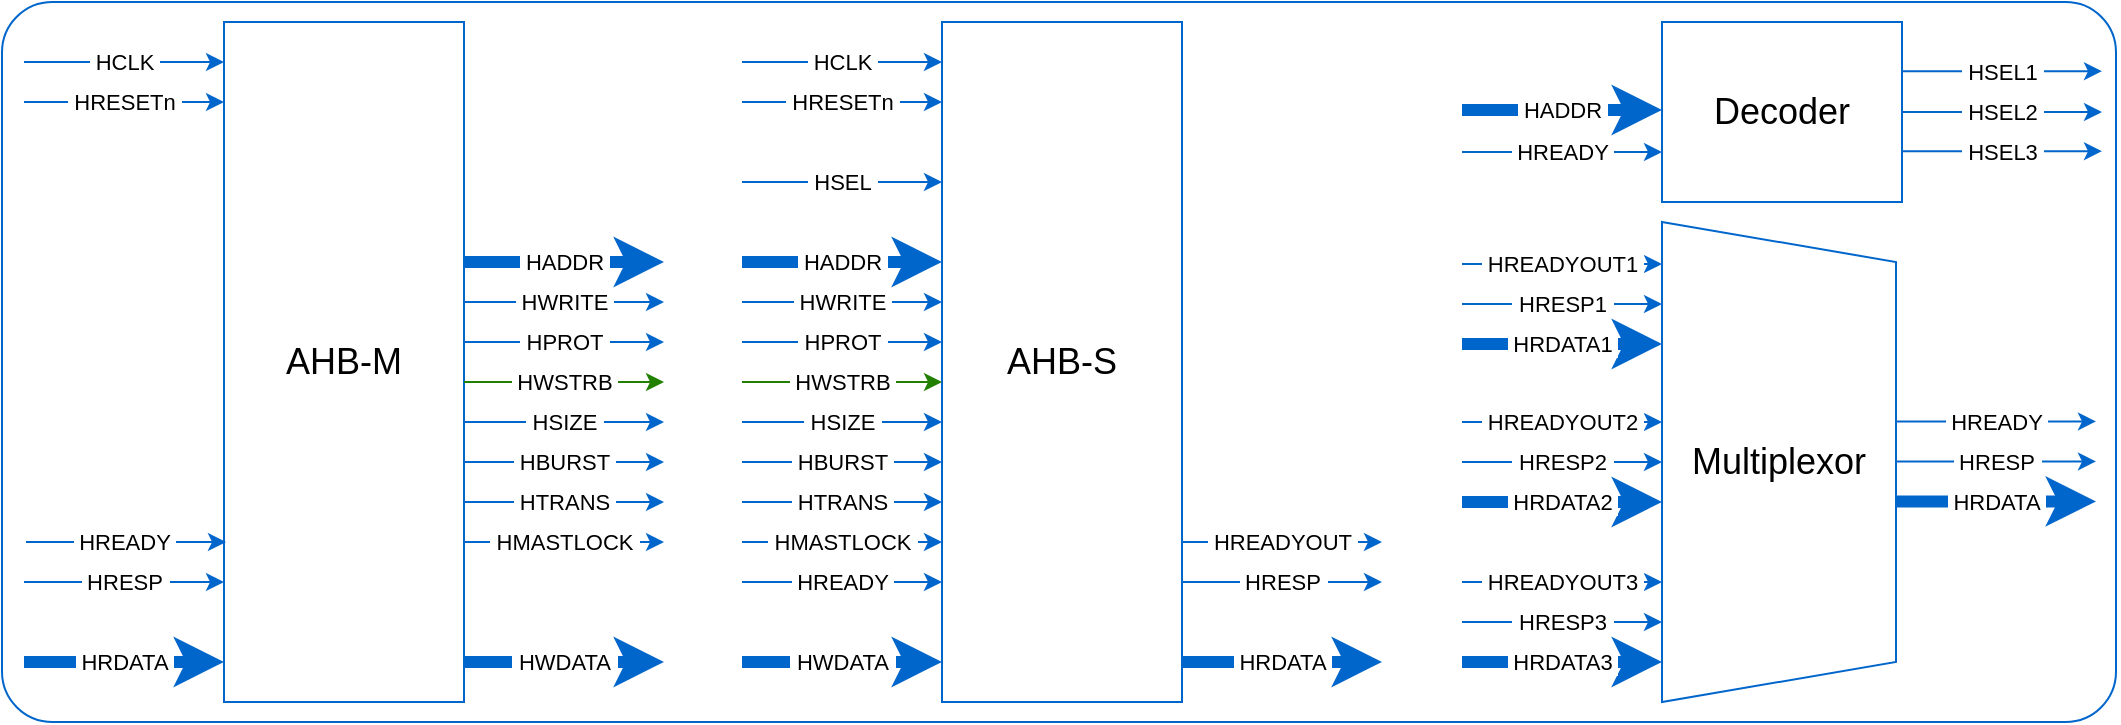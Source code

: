 <mxfile version="21.3.8" type="device">
  <diagram id="Um7idM1XhnPcWQUyJz3g" name="Page-1">
    <mxGraphModel dx="2212" dy="801" grid="1" gridSize="10" guides="1" tooltips="1" connect="1" arrows="1" fold="1" page="1" pageScale="1" pageWidth="850" pageHeight="1100" math="0" shadow="0">
      <root>
        <mxCell id="0" />
        <mxCell id="1" parent="0" />
        <mxCell id="FzFozQ8pbkiuX8usW2jT-35" value="" style="rounded=1;whiteSpace=wrap;html=1;strokeColor=#0066CC;fontSize=18;arcSize=7;" parent="1" vertex="1">
          <mxGeometry x="-167" y="230" width="1057" height="360" as="geometry" />
        </mxCell>
        <mxCell id="FzFozQ8pbkiuX8usW2jT-1" value="&lt;font style=&quot;font-size: 18px;&quot;&gt;AHB-S&lt;/font&gt;" style="rounded=0;whiteSpace=wrap;html=1;strokeColor=#0066CC;" parent="1" vertex="1">
          <mxGeometry x="303" y="240" width="120" height="340" as="geometry" />
        </mxCell>
        <mxCell id="FzFozQ8pbkiuX8usW2jT-2" value="" style="endArrow=classic;html=1;rounded=0;strokeColor=#0066CC;" parent="1" edge="1">
          <mxGeometry relative="1" as="geometry">
            <mxPoint x="203" y="260" as="sourcePoint" />
            <mxPoint x="303" y="260" as="targetPoint" />
          </mxGeometry>
        </mxCell>
        <mxCell id="FzFozQ8pbkiuX8usW2jT-3" value="&amp;nbsp;HCLK&amp;nbsp;" style="edgeLabel;resizable=0;html=1;align=center;verticalAlign=middle;strokeColor=#0066CC;" parent="FzFozQ8pbkiuX8usW2jT-2" connectable="0" vertex="1">
          <mxGeometry relative="1" as="geometry" />
        </mxCell>
        <mxCell id="FzFozQ8pbkiuX8usW2jT-4" value="" style="endArrow=classic;html=1;rounded=0;strokeColor=#0066CC;" parent="1" edge="1">
          <mxGeometry relative="1" as="geometry">
            <mxPoint x="203" y="280" as="sourcePoint" />
            <mxPoint x="303" y="280" as="targetPoint" />
          </mxGeometry>
        </mxCell>
        <mxCell id="FzFozQ8pbkiuX8usW2jT-5" value="&amp;nbsp;HRESETn&amp;nbsp;" style="edgeLabel;resizable=0;html=1;align=center;verticalAlign=middle;strokeColor=#0066CC;" parent="FzFozQ8pbkiuX8usW2jT-4" connectable="0" vertex="1">
          <mxGeometry relative="1" as="geometry" />
        </mxCell>
        <mxCell id="FzFozQ8pbkiuX8usW2jT-6" value="" style="endArrow=classic;html=1;rounded=0;strokeColor=#0066CC;" parent="1" edge="1">
          <mxGeometry relative="1" as="geometry">
            <mxPoint x="203" y="320" as="sourcePoint" />
            <mxPoint x="303" y="320" as="targetPoint" />
          </mxGeometry>
        </mxCell>
        <mxCell id="FzFozQ8pbkiuX8usW2jT-7" value="&amp;nbsp;HSEL&amp;nbsp;" style="edgeLabel;resizable=0;html=1;align=center;verticalAlign=middle;strokeColor=#0066CC;" parent="FzFozQ8pbkiuX8usW2jT-6" connectable="0" vertex="1">
          <mxGeometry relative="1" as="geometry" />
        </mxCell>
        <mxCell id="FzFozQ8pbkiuX8usW2jT-10" value="" style="endArrow=classic;html=1;rounded=0;strokeColor=#0066CC;" parent="1" edge="1">
          <mxGeometry relative="1" as="geometry">
            <mxPoint x="203" y="400" as="sourcePoint" />
            <mxPoint x="303" y="400" as="targetPoint" />
          </mxGeometry>
        </mxCell>
        <mxCell id="FzFozQ8pbkiuX8usW2jT-11" value="&amp;nbsp;HPROT&amp;nbsp;" style="edgeLabel;resizable=0;html=1;align=center;verticalAlign=middle;strokeColor=#0066CC;" parent="FzFozQ8pbkiuX8usW2jT-10" connectable="0" vertex="1">
          <mxGeometry relative="1" as="geometry" />
        </mxCell>
        <mxCell id="FzFozQ8pbkiuX8usW2jT-12" value="" style="endArrow=classic;html=1;rounded=0;strokeColor=#228000;" parent="1" edge="1">
          <mxGeometry relative="1" as="geometry">
            <mxPoint x="203" y="420" as="sourcePoint" />
            <mxPoint x="303" y="420" as="targetPoint" />
          </mxGeometry>
        </mxCell>
        <mxCell id="FzFozQ8pbkiuX8usW2jT-13" value="&amp;nbsp;HWSTRB&amp;nbsp;" style="edgeLabel;resizable=0;html=1;align=center;verticalAlign=middle;strokeColor=#0066CC;" parent="FzFozQ8pbkiuX8usW2jT-12" connectable="0" vertex="1">
          <mxGeometry relative="1" as="geometry" />
        </mxCell>
        <mxCell id="FzFozQ8pbkiuX8usW2jT-18" value="" style="endArrow=classic;html=1;rounded=0;strokeColor=#0066CC;" parent="1" edge="1">
          <mxGeometry relative="1" as="geometry">
            <mxPoint x="203" y="380" as="sourcePoint" />
            <mxPoint x="303" y="380" as="targetPoint" />
          </mxGeometry>
        </mxCell>
        <mxCell id="FzFozQ8pbkiuX8usW2jT-19" value="&amp;nbsp;HWRITE&amp;nbsp;" style="edgeLabel;resizable=0;html=1;align=center;verticalAlign=middle;strokeColor=#0066CC;" parent="FzFozQ8pbkiuX8usW2jT-18" connectable="0" vertex="1">
          <mxGeometry relative="1" as="geometry" />
        </mxCell>
        <mxCell id="FzFozQ8pbkiuX8usW2jT-20" value="" style="endArrow=classic;html=1;rounded=0;strokeWidth=6;strokeColor=#0066CC;" parent="1" edge="1">
          <mxGeometry relative="1" as="geometry">
            <mxPoint x="203" y="360" as="sourcePoint" />
            <mxPoint x="303" y="360" as="targetPoint" />
          </mxGeometry>
        </mxCell>
        <mxCell id="FzFozQ8pbkiuX8usW2jT-21" value="&amp;nbsp;HADDR&amp;nbsp;" style="edgeLabel;resizable=0;html=1;align=center;verticalAlign=middle;strokeColor=#0066CC;" parent="FzFozQ8pbkiuX8usW2jT-20" connectable="0" vertex="1">
          <mxGeometry relative="1" as="geometry" />
        </mxCell>
        <mxCell id="FzFozQ8pbkiuX8usW2jT-24" value="" style="endArrow=classic;html=1;rounded=0;strokeWidth=6;strokeColor=#0066CC;" parent="1" edge="1">
          <mxGeometry relative="1" as="geometry">
            <mxPoint x="203" y="560" as="sourcePoint" />
            <mxPoint x="303" y="560" as="targetPoint" />
          </mxGeometry>
        </mxCell>
        <mxCell id="FzFozQ8pbkiuX8usW2jT-25" value="&amp;nbsp;HWDATA&amp;nbsp;" style="edgeLabel;resizable=0;html=1;align=center;verticalAlign=middle;strokeColor=#0066CC;" parent="FzFozQ8pbkiuX8usW2jT-24" connectable="0" vertex="1">
          <mxGeometry relative="1" as="geometry" />
        </mxCell>
        <mxCell id="FzFozQ8pbkiuX8usW2jT-26" value="" style="endArrow=classic;html=1;rounded=0;strokeWidth=6;strokeColor=#0066CC;" parent="1" edge="1">
          <mxGeometry relative="1" as="geometry">
            <mxPoint x="423" y="560" as="sourcePoint" />
            <mxPoint x="523" y="560" as="targetPoint" />
          </mxGeometry>
        </mxCell>
        <mxCell id="FzFozQ8pbkiuX8usW2jT-27" value="&amp;nbsp;HRDATA&amp;nbsp;" style="edgeLabel;resizable=0;html=1;align=center;verticalAlign=middle;strokeColor=#0066CC;" parent="FzFozQ8pbkiuX8usW2jT-26" connectable="0" vertex="1">
          <mxGeometry relative="1" as="geometry" />
        </mxCell>
        <mxCell id="FzFozQ8pbkiuX8usW2jT-28" value="" style="endArrow=classic;html=1;rounded=0;strokeColor=#0066CC;" parent="1" edge="1">
          <mxGeometry relative="1" as="geometry">
            <mxPoint x="423" y="500" as="sourcePoint" />
            <mxPoint x="523" y="500" as="targetPoint" />
          </mxGeometry>
        </mxCell>
        <mxCell id="FzFozQ8pbkiuX8usW2jT-29" value="&amp;nbsp;HREADYOUT&amp;nbsp;" style="edgeLabel;resizable=0;html=1;align=center;verticalAlign=middle;strokeColor=#0066CC;" parent="FzFozQ8pbkiuX8usW2jT-28" connectable="0" vertex="1">
          <mxGeometry relative="1" as="geometry" />
        </mxCell>
        <mxCell id="FzFozQ8pbkiuX8usW2jT-30" value="" style="endArrow=classic;html=1;rounded=0;strokeColor=#0066CC;" parent="1" edge="1">
          <mxGeometry relative="1" as="geometry">
            <mxPoint x="423" y="520" as="sourcePoint" />
            <mxPoint x="523" y="520" as="targetPoint" />
          </mxGeometry>
        </mxCell>
        <mxCell id="FzFozQ8pbkiuX8usW2jT-31" value="&amp;nbsp;HRESP&amp;nbsp;" style="edgeLabel;resizable=0;html=1;align=center;verticalAlign=middle;strokeColor=#0066CC;" parent="FzFozQ8pbkiuX8usW2jT-30" connectable="0" vertex="1">
          <mxGeometry relative="1" as="geometry" />
        </mxCell>
        <mxCell id="YU5_GZ8aUwFnw-8ss64A-1" value="" style="endArrow=classic;html=1;rounded=0;strokeColor=#0066CC;" parent="1" edge="1">
          <mxGeometry relative="1" as="geometry">
            <mxPoint x="203" y="440" as="sourcePoint" />
            <mxPoint x="303" y="440" as="targetPoint" />
          </mxGeometry>
        </mxCell>
        <mxCell id="YU5_GZ8aUwFnw-8ss64A-2" value="&amp;nbsp;HSIZE&amp;nbsp;" style="edgeLabel;resizable=0;html=1;align=center;verticalAlign=middle;strokeColor=#0066CC;" parent="YU5_GZ8aUwFnw-8ss64A-1" connectable="0" vertex="1">
          <mxGeometry relative="1" as="geometry" />
        </mxCell>
        <mxCell id="YU5_GZ8aUwFnw-8ss64A-3" value="" style="endArrow=classic;html=1;rounded=0;strokeColor=#0066CC;" parent="1" edge="1">
          <mxGeometry relative="1" as="geometry">
            <mxPoint x="203" y="460" as="sourcePoint" />
            <mxPoint x="303" y="460" as="targetPoint" />
          </mxGeometry>
        </mxCell>
        <mxCell id="YU5_GZ8aUwFnw-8ss64A-4" value="&amp;nbsp;HBURST&amp;nbsp;" style="edgeLabel;resizable=0;html=1;align=center;verticalAlign=middle;strokeColor=#0066CC;" parent="YU5_GZ8aUwFnw-8ss64A-3" connectable="0" vertex="1">
          <mxGeometry relative="1" as="geometry" />
        </mxCell>
        <mxCell id="YU5_GZ8aUwFnw-8ss64A-5" value="" style="endArrow=classic;html=1;rounded=0;strokeColor=#0066CC;" parent="1" edge="1">
          <mxGeometry relative="1" as="geometry">
            <mxPoint x="203" y="480" as="sourcePoint" />
            <mxPoint x="303" y="480" as="targetPoint" />
          </mxGeometry>
        </mxCell>
        <mxCell id="YU5_GZ8aUwFnw-8ss64A-6" value="&amp;nbsp;HTRANS&amp;nbsp;" style="edgeLabel;resizable=0;html=1;align=center;verticalAlign=middle;strokeColor=#0066CC;" parent="YU5_GZ8aUwFnw-8ss64A-5" connectable="0" vertex="1">
          <mxGeometry relative="1" as="geometry" />
        </mxCell>
        <mxCell id="YU5_GZ8aUwFnw-8ss64A-7" value="" style="endArrow=classic;html=1;rounded=0;strokeColor=#0066CC;" parent="1" edge="1">
          <mxGeometry relative="1" as="geometry">
            <mxPoint x="203" y="500" as="sourcePoint" />
            <mxPoint x="303" y="500" as="targetPoint" />
          </mxGeometry>
        </mxCell>
        <mxCell id="YU5_GZ8aUwFnw-8ss64A-8" value="&amp;nbsp;HMASTLOCK&amp;nbsp;" style="edgeLabel;resizable=0;html=1;align=center;verticalAlign=middle;strokeColor=#0066CC;" parent="YU5_GZ8aUwFnw-8ss64A-7" connectable="0" vertex="1">
          <mxGeometry relative="1" as="geometry" />
        </mxCell>
        <mxCell id="YU5_GZ8aUwFnw-8ss64A-9" value="" style="endArrow=classic;html=1;rounded=0;strokeColor=#0066CC;" parent="1" edge="1">
          <mxGeometry relative="1" as="geometry">
            <mxPoint x="203" y="520" as="sourcePoint" />
            <mxPoint x="303" y="520" as="targetPoint" />
          </mxGeometry>
        </mxCell>
        <mxCell id="YU5_GZ8aUwFnw-8ss64A-10" value="&amp;nbsp;HREADY&amp;nbsp;" style="edgeLabel;resizable=0;html=1;align=center;verticalAlign=middle;strokeColor=#0066CC;" parent="YU5_GZ8aUwFnw-8ss64A-9" connectable="0" vertex="1">
          <mxGeometry relative="1" as="geometry" />
        </mxCell>
        <mxCell id="YU5_GZ8aUwFnw-8ss64A-11" value="&lt;font style=&quot;font-size: 18px;&quot;&gt;AHB-M&lt;/font&gt;" style="rounded=0;whiteSpace=wrap;html=1;strokeColor=#0066CC;" parent="1" vertex="1">
          <mxGeometry x="-56" y="240" width="120" height="340" as="geometry" />
        </mxCell>
        <mxCell id="YU5_GZ8aUwFnw-8ss64A-12" value="" style="endArrow=classic;html=1;rounded=0;strokeColor=#0066CC;" parent="1" edge="1">
          <mxGeometry relative="1" as="geometry">
            <mxPoint x="-156" y="260" as="sourcePoint" />
            <mxPoint x="-56" y="260" as="targetPoint" />
          </mxGeometry>
        </mxCell>
        <mxCell id="YU5_GZ8aUwFnw-8ss64A-13" value="&amp;nbsp;HCLK&amp;nbsp;" style="edgeLabel;resizable=0;html=1;align=center;verticalAlign=middle;strokeColor=#0066CC;" parent="YU5_GZ8aUwFnw-8ss64A-12" connectable="0" vertex="1">
          <mxGeometry relative="1" as="geometry" />
        </mxCell>
        <mxCell id="YU5_GZ8aUwFnw-8ss64A-14" value="" style="endArrow=classic;html=1;rounded=0;strokeColor=#0066CC;" parent="1" edge="1">
          <mxGeometry relative="1" as="geometry">
            <mxPoint x="-156" y="280" as="sourcePoint" />
            <mxPoint x="-56" y="280" as="targetPoint" />
          </mxGeometry>
        </mxCell>
        <mxCell id="YU5_GZ8aUwFnw-8ss64A-15" value="&amp;nbsp;HRESETn&amp;nbsp;" style="edgeLabel;resizable=0;html=1;align=center;verticalAlign=middle;strokeColor=#0066CC;" parent="YU5_GZ8aUwFnw-8ss64A-14" connectable="0" vertex="1">
          <mxGeometry relative="1" as="geometry" />
        </mxCell>
        <mxCell id="YU5_GZ8aUwFnw-8ss64A-18" value="" style="endArrow=classic;html=1;rounded=0;strokeColor=#0066CC;" parent="1" edge="1">
          <mxGeometry relative="1" as="geometry">
            <mxPoint x="64" y="400" as="sourcePoint" />
            <mxPoint x="164" y="400" as="targetPoint" />
          </mxGeometry>
        </mxCell>
        <mxCell id="YU5_GZ8aUwFnw-8ss64A-19" value="&amp;nbsp;HPROT&amp;nbsp;" style="edgeLabel;resizable=0;html=1;align=center;verticalAlign=middle;strokeColor=#0066CC;" parent="YU5_GZ8aUwFnw-8ss64A-18" connectable="0" vertex="1">
          <mxGeometry relative="1" as="geometry" />
        </mxCell>
        <mxCell id="YU5_GZ8aUwFnw-8ss64A-20" value="" style="endArrow=classic;html=1;rounded=0;strokeColor=#228000;" parent="1" edge="1">
          <mxGeometry relative="1" as="geometry">
            <mxPoint x="64" y="420" as="sourcePoint" />
            <mxPoint x="164" y="420" as="targetPoint" />
          </mxGeometry>
        </mxCell>
        <mxCell id="YU5_GZ8aUwFnw-8ss64A-21" value="&amp;nbsp;HWSTRB&amp;nbsp;" style="edgeLabel;resizable=0;html=1;align=center;verticalAlign=middle;strokeColor=#0066CC;" parent="YU5_GZ8aUwFnw-8ss64A-20" connectable="0" vertex="1">
          <mxGeometry relative="1" as="geometry" />
        </mxCell>
        <mxCell id="YU5_GZ8aUwFnw-8ss64A-22" value="" style="endArrow=classic;html=1;rounded=0;strokeColor=#0066CC;" parent="1" edge="1">
          <mxGeometry relative="1" as="geometry">
            <mxPoint x="64" y="380" as="sourcePoint" />
            <mxPoint x="164" y="380" as="targetPoint" />
          </mxGeometry>
        </mxCell>
        <mxCell id="YU5_GZ8aUwFnw-8ss64A-23" value="&amp;nbsp;HWRITE&amp;nbsp;" style="edgeLabel;resizable=0;html=1;align=center;verticalAlign=middle;strokeColor=#0066CC;" parent="YU5_GZ8aUwFnw-8ss64A-22" connectable="0" vertex="1">
          <mxGeometry relative="1" as="geometry" />
        </mxCell>
        <mxCell id="YU5_GZ8aUwFnw-8ss64A-24" value="" style="endArrow=classic;html=1;rounded=0;strokeWidth=6;strokeColor=#0066CC;" parent="1" edge="1">
          <mxGeometry relative="1" as="geometry">
            <mxPoint x="64" y="360" as="sourcePoint" />
            <mxPoint x="164" y="360" as="targetPoint" />
          </mxGeometry>
        </mxCell>
        <mxCell id="YU5_GZ8aUwFnw-8ss64A-25" value="&amp;nbsp;HADDR&amp;nbsp;" style="edgeLabel;resizable=0;html=1;align=center;verticalAlign=middle;strokeColor=#0066CC;" parent="YU5_GZ8aUwFnw-8ss64A-24" connectable="0" vertex="1">
          <mxGeometry relative="1" as="geometry" />
        </mxCell>
        <mxCell id="YU5_GZ8aUwFnw-8ss64A-26" value="" style="endArrow=classic;html=1;rounded=0;strokeWidth=6;strokeColor=#0066CC;" parent="1" edge="1">
          <mxGeometry relative="1" as="geometry">
            <mxPoint x="64" y="560" as="sourcePoint" />
            <mxPoint x="164" y="560" as="targetPoint" />
          </mxGeometry>
        </mxCell>
        <mxCell id="YU5_GZ8aUwFnw-8ss64A-27" value="&amp;nbsp;HWDATA&amp;nbsp;" style="edgeLabel;resizable=0;html=1;align=center;verticalAlign=middle;strokeColor=#0066CC;" parent="YU5_GZ8aUwFnw-8ss64A-26" connectable="0" vertex="1">
          <mxGeometry relative="1" as="geometry" />
        </mxCell>
        <mxCell id="YU5_GZ8aUwFnw-8ss64A-28" value="" style="endArrow=classic;html=1;rounded=0;strokeWidth=6;strokeColor=#0066CC;" parent="1" edge="1">
          <mxGeometry relative="1" as="geometry">
            <mxPoint x="-156" y="560" as="sourcePoint" />
            <mxPoint x="-56" y="560" as="targetPoint" />
          </mxGeometry>
        </mxCell>
        <mxCell id="YU5_GZ8aUwFnw-8ss64A-29" value="&amp;nbsp;HRDATA&amp;nbsp;" style="edgeLabel;resizable=0;html=1;align=center;verticalAlign=middle;strokeColor=#0066CC;" parent="YU5_GZ8aUwFnw-8ss64A-28" connectable="0" vertex="1">
          <mxGeometry relative="1" as="geometry" />
        </mxCell>
        <mxCell id="YU5_GZ8aUwFnw-8ss64A-30" value="" style="endArrow=classic;html=1;rounded=0;strokeColor=#0066CC;" parent="1" edge="1">
          <mxGeometry relative="1" as="geometry">
            <mxPoint x="-155" y="500" as="sourcePoint" />
            <mxPoint x="-55" y="500" as="targetPoint" />
          </mxGeometry>
        </mxCell>
        <mxCell id="YU5_GZ8aUwFnw-8ss64A-31" value="&amp;nbsp;HREADY&amp;nbsp;" style="edgeLabel;resizable=0;html=1;align=center;verticalAlign=middle;strokeColor=#0066CC;" parent="YU5_GZ8aUwFnw-8ss64A-30" connectable="0" vertex="1">
          <mxGeometry relative="1" as="geometry">
            <mxPoint x="-1" as="offset" />
          </mxGeometry>
        </mxCell>
        <mxCell id="YU5_GZ8aUwFnw-8ss64A-32" value="" style="endArrow=classic;html=1;rounded=0;strokeColor=#0066CC;" parent="1" edge="1">
          <mxGeometry relative="1" as="geometry">
            <mxPoint x="-156" y="520" as="sourcePoint" />
            <mxPoint x="-56" y="520" as="targetPoint" />
          </mxGeometry>
        </mxCell>
        <mxCell id="YU5_GZ8aUwFnw-8ss64A-33" value="&amp;nbsp;HRESP&amp;nbsp;" style="edgeLabel;resizable=0;html=1;align=center;verticalAlign=middle;strokeColor=#0066CC;" parent="YU5_GZ8aUwFnw-8ss64A-32" connectable="0" vertex="1">
          <mxGeometry relative="1" as="geometry" />
        </mxCell>
        <mxCell id="YU5_GZ8aUwFnw-8ss64A-34" value="" style="endArrow=classic;html=1;rounded=0;strokeColor=#0066CC;" parent="1" edge="1">
          <mxGeometry relative="1" as="geometry">
            <mxPoint x="64" y="440" as="sourcePoint" />
            <mxPoint x="164" y="440" as="targetPoint" />
          </mxGeometry>
        </mxCell>
        <mxCell id="YU5_GZ8aUwFnw-8ss64A-35" value="&amp;nbsp;HSIZE&amp;nbsp;" style="edgeLabel;resizable=0;html=1;align=center;verticalAlign=middle;strokeColor=#0066CC;" parent="YU5_GZ8aUwFnw-8ss64A-34" connectable="0" vertex="1">
          <mxGeometry relative="1" as="geometry" />
        </mxCell>
        <mxCell id="YU5_GZ8aUwFnw-8ss64A-36" value="" style="endArrow=classic;html=1;rounded=0;strokeColor=#0066CC;" parent="1" edge="1">
          <mxGeometry relative="1" as="geometry">
            <mxPoint x="64" y="460" as="sourcePoint" />
            <mxPoint x="164" y="460" as="targetPoint" />
          </mxGeometry>
        </mxCell>
        <mxCell id="YU5_GZ8aUwFnw-8ss64A-37" value="&amp;nbsp;HBURST&amp;nbsp;" style="edgeLabel;resizable=0;html=1;align=center;verticalAlign=middle;strokeColor=#0066CC;" parent="YU5_GZ8aUwFnw-8ss64A-36" connectable="0" vertex="1">
          <mxGeometry relative="1" as="geometry" />
        </mxCell>
        <mxCell id="YU5_GZ8aUwFnw-8ss64A-38" value="" style="endArrow=classic;html=1;rounded=0;strokeColor=#0066CC;" parent="1" edge="1">
          <mxGeometry relative="1" as="geometry">
            <mxPoint x="64" y="480" as="sourcePoint" />
            <mxPoint x="164" y="480" as="targetPoint" />
          </mxGeometry>
        </mxCell>
        <mxCell id="YU5_GZ8aUwFnw-8ss64A-39" value="&amp;nbsp;HTRANS&amp;nbsp;" style="edgeLabel;resizable=0;html=1;align=center;verticalAlign=middle;strokeColor=#0066CC;" parent="YU5_GZ8aUwFnw-8ss64A-38" connectable="0" vertex="1">
          <mxGeometry relative="1" as="geometry" />
        </mxCell>
        <mxCell id="YU5_GZ8aUwFnw-8ss64A-40" value="" style="endArrow=classic;html=1;rounded=0;strokeColor=#0066CC;" parent="1" edge="1">
          <mxGeometry relative="1" as="geometry">
            <mxPoint x="64" y="500" as="sourcePoint" />
            <mxPoint x="164" y="500" as="targetPoint" />
          </mxGeometry>
        </mxCell>
        <mxCell id="YU5_GZ8aUwFnw-8ss64A-41" value="&amp;nbsp;HMASTLOCK&amp;nbsp;" style="edgeLabel;resizable=0;html=1;align=center;verticalAlign=middle;strokeColor=#0066CC;" parent="YU5_GZ8aUwFnw-8ss64A-40" connectable="0" vertex="1">
          <mxGeometry relative="1" as="geometry" />
        </mxCell>
        <mxCell id="YU5_GZ8aUwFnw-8ss64A-44" value="&lt;font style=&quot;font-size: 18px;&quot;&gt;Decoder&lt;/font&gt;" style="rounded=0;whiteSpace=wrap;html=1;strokeColor=#0066CC;" parent="1" vertex="1">
          <mxGeometry x="663" y="240" width="120" height="90" as="geometry" />
        </mxCell>
        <mxCell id="YU5_GZ8aUwFnw-8ss64A-49" value="" style="endArrow=classic;html=1;rounded=0;strokeColor=#0066CC;" parent="1" edge="1">
          <mxGeometry relative="1" as="geometry">
            <mxPoint x="783" y="285" as="sourcePoint" />
            <mxPoint x="883" y="285" as="targetPoint" />
          </mxGeometry>
        </mxCell>
        <mxCell id="YU5_GZ8aUwFnw-8ss64A-50" value="&amp;nbsp;HSEL2&amp;nbsp;" style="edgeLabel;resizable=0;html=1;align=center;verticalAlign=middle;strokeColor=#0066CC;" parent="YU5_GZ8aUwFnw-8ss64A-49" connectable="0" vertex="1">
          <mxGeometry relative="1" as="geometry" />
        </mxCell>
        <mxCell id="YU5_GZ8aUwFnw-8ss64A-57" value="" style="endArrow=classic;html=1;rounded=0;strokeWidth=6;strokeColor=#0066CC;" parent="1" edge="1">
          <mxGeometry relative="1" as="geometry">
            <mxPoint x="563" y="284" as="sourcePoint" />
            <mxPoint x="663" y="284" as="targetPoint" />
          </mxGeometry>
        </mxCell>
        <mxCell id="YU5_GZ8aUwFnw-8ss64A-58" value="&amp;nbsp;HADDR&amp;nbsp;" style="edgeLabel;resizable=0;html=1;align=center;verticalAlign=middle;strokeColor=#0066CC;" parent="YU5_GZ8aUwFnw-8ss64A-57" connectable="0" vertex="1">
          <mxGeometry relative="1" as="geometry" />
        </mxCell>
        <mxCell id="YU5_GZ8aUwFnw-8ss64A-61" value="" style="endArrow=classic;html=1;rounded=0;strokeWidth=6;strokeColor=#0066CC;" parent="1" edge="1">
          <mxGeometry relative="1" as="geometry">
            <mxPoint x="563" y="560" as="sourcePoint" />
            <mxPoint x="663" y="560" as="targetPoint" />
          </mxGeometry>
        </mxCell>
        <mxCell id="YU5_GZ8aUwFnw-8ss64A-62" value="&amp;nbsp;HRDATA3&amp;nbsp;" style="edgeLabel;resizable=0;html=1;align=center;verticalAlign=middle;strokeColor=#0066CC;" parent="YU5_GZ8aUwFnw-8ss64A-61" connectable="0" vertex="1">
          <mxGeometry relative="1" as="geometry" />
        </mxCell>
        <mxCell id="YU5_GZ8aUwFnw-8ss64A-63" value="" style="endArrow=classic;html=1;rounded=0;strokeColor=#0066CC;" parent="1" edge="1">
          <mxGeometry relative="1" as="geometry">
            <mxPoint x="563" y="520" as="sourcePoint" />
            <mxPoint x="663" y="520" as="targetPoint" />
          </mxGeometry>
        </mxCell>
        <mxCell id="YU5_GZ8aUwFnw-8ss64A-64" value="&amp;nbsp;HREADYOUT3&amp;nbsp;" style="edgeLabel;resizable=0;html=1;align=center;verticalAlign=middle;strokeColor=#0066CC;" parent="YU5_GZ8aUwFnw-8ss64A-63" connectable="0" vertex="1">
          <mxGeometry relative="1" as="geometry" />
        </mxCell>
        <mxCell id="YU5_GZ8aUwFnw-8ss64A-65" value="" style="endArrow=classic;html=1;rounded=0;strokeColor=#0066CC;" parent="1" edge="1">
          <mxGeometry relative="1" as="geometry">
            <mxPoint x="563" y="540" as="sourcePoint" />
            <mxPoint x="663" y="540" as="targetPoint" />
          </mxGeometry>
        </mxCell>
        <mxCell id="YU5_GZ8aUwFnw-8ss64A-66" value="&amp;nbsp;HRESP3&amp;nbsp;" style="edgeLabel;resizable=0;html=1;align=center;verticalAlign=middle;strokeColor=#0066CC;" parent="YU5_GZ8aUwFnw-8ss64A-65" connectable="0" vertex="1">
          <mxGeometry relative="1" as="geometry" />
        </mxCell>
        <mxCell id="YU5_GZ8aUwFnw-8ss64A-77" value="" style="endArrow=classic;html=1;rounded=0;strokeColor=#0066CC;" parent="1" edge="1">
          <mxGeometry relative="1" as="geometry">
            <mxPoint x="783" y="264.6" as="sourcePoint" />
            <mxPoint x="883" y="264.6" as="targetPoint" />
          </mxGeometry>
        </mxCell>
        <mxCell id="YU5_GZ8aUwFnw-8ss64A-78" value="&amp;nbsp;HSEL1&amp;nbsp;" style="edgeLabel;resizable=0;html=1;align=center;verticalAlign=middle;strokeColor=#0066CC;" parent="YU5_GZ8aUwFnw-8ss64A-77" connectable="0" vertex="1">
          <mxGeometry relative="1" as="geometry" />
        </mxCell>
        <mxCell id="YU5_GZ8aUwFnw-8ss64A-79" value="" style="endArrow=classic;html=1;rounded=0;strokeColor=#0066CC;" parent="1" edge="1">
          <mxGeometry relative="1" as="geometry">
            <mxPoint x="783" y="304.6" as="sourcePoint" />
            <mxPoint x="883" y="304.6" as="targetPoint" />
          </mxGeometry>
        </mxCell>
        <mxCell id="YU5_GZ8aUwFnw-8ss64A-80" value="&amp;nbsp;HSEL3&amp;nbsp;" style="edgeLabel;resizable=0;html=1;align=center;verticalAlign=middle;strokeColor=#0066CC;" parent="YU5_GZ8aUwFnw-8ss64A-79" connectable="0" vertex="1">
          <mxGeometry relative="1" as="geometry" />
        </mxCell>
        <mxCell id="YU5_GZ8aUwFnw-8ss64A-81" value="" style="endArrow=classic;html=1;rounded=0;strokeWidth=6;strokeColor=#0066CC;" parent="1" edge="1">
          <mxGeometry relative="1" as="geometry">
            <mxPoint x="563" y="480" as="sourcePoint" />
            <mxPoint x="663" y="480" as="targetPoint" />
          </mxGeometry>
        </mxCell>
        <mxCell id="YU5_GZ8aUwFnw-8ss64A-82" value="&amp;nbsp;HRDATA2&amp;nbsp;" style="edgeLabel;resizable=0;html=1;align=center;verticalAlign=middle;strokeColor=#0066CC;" parent="YU5_GZ8aUwFnw-8ss64A-81" connectable="0" vertex="1">
          <mxGeometry relative="1" as="geometry" />
        </mxCell>
        <mxCell id="YU5_GZ8aUwFnw-8ss64A-83" value="" style="endArrow=classic;html=1;rounded=0;strokeColor=#0066CC;" parent="1" edge="1">
          <mxGeometry relative="1" as="geometry">
            <mxPoint x="563" y="440" as="sourcePoint" />
            <mxPoint x="663" y="440" as="targetPoint" />
          </mxGeometry>
        </mxCell>
        <mxCell id="YU5_GZ8aUwFnw-8ss64A-84" value="&amp;nbsp;HREADYOUT2&amp;nbsp;" style="edgeLabel;resizable=0;html=1;align=center;verticalAlign=middle;strokeColor=#0066CC;" parent="YU5_GZ8aUwFnw-8ss64A-83" connectable="0" vertex="1">
          <mxGeometry relative="1" as="geometry" />
        </mxCell>
        <mxCell id="YU5_GZ8aUwFnw-8ss64A-85" value="" style="endArrow=classic;html=1;rounded=0;strokeColor=#0066CC;" parent="1" edge="1">
          <mxGeometry relative="1" as="geometry">
            <mxPoint x="563" y="460" as="sourcePoint" />
            <mxPoint x="663" y="460" as="targetPoint" />
          </mxGeometry>
        </mxCell>
        <mxCell id="YU5_GZ8aUwFnw-8ss64A-86" value="&amp;nbsp;HRESP2&amp;nbsp;" style="edgeLabel;resizable=0;html=1;align=center;verticalAlign=middle;strokeColor=#0066CC;" parent="YU5_GZ8aUwFnw-8ss64A-85" connectable="0" vertex="1">
          <mxGeometry relative="1" as="geometry" />
        </mxCell>
        <mxCell id="YU5_GZ8aUwFnw-8ss64A-87" value="" style="endArrow=classic;html=1;rounded=0;strokeWidth=6;strokeColor=#0066CC;" parent="1" edge="1">
          <mxGeometry relative="1" as="geometry">
            <mxPoint x="563" y="401" as="sourcePoint" />
            <mxPoint x="663" y="401" as="targetPoint" />
          </mxGeometry>
        </mxCell>
        <mxCell id="YU5_GZ8aUwFnw-8ss64A-88" value="&amp;nbsp;HRDATA1&amp;nbsp;" style="edgeLabel;resizable=0;html=1;align=center;verticalAlign=middle;strokeColor=#0066CC;" parent="YU5_GZ8aUwFnw-8ss64A-87" connectable="0" vertex="1">
          <mxGeometry relative="1" as="geometry" />
        </mxCell>
        <mxCell id="YU5_GZ8aUwFnw-8ss64A-89" value="" style="endArrow=classic;html=1;rounded=0;strokeColor=#0066CC;" parent="1" edge="1">
          <mxGeometry relative="1" as="geometry">
            <mxPoint x="563" y="361" as="sourcePoint" />
            <mxPoint x="663" y="361" as="targetPoint" />
          </mxGeometry>
        </mxCell>
        <mxCell id="YU5_GZ8aUwFnw-8ss64A-90" value="&amp;nbsp;HREADYOUT1&amp;nbsp;" style="edgeLabel;resizable=0;html=1;align=center;verticalAlign=middle;strokeColor=#0066CC;" parent="YU5_GZ8aUwFnw-8ss64A-89" connectable="0" vertex="1">
          <mxGeometry relative="1" as="geometry" />
        </mxCell>
        <mxCell id="YU5_GZ8aUwFnw-8ss64A-91" value="" style="endArrow=classic;html=1;rounded=0;strokeColor=#0066CC;" parent="1" edge="1">
          <mxGeometry relative="1" as="geometry">
            <mxPoint x="563" y="381" as="sourcePoint" />
            <mxPoint x="663" y="381" as="targetPoint" />
          </mxGeometry>
        </mxCell>
        <mxCell id="YU5_GZ8aUwFnw-8ss64A-92" value="&amp;nbsp;HRESP1&amp;nbsp;" style="edgeLabel;resizable=0;html=1;align=center;verticalAlign=middle;strokeColor=#0066CC;" parent="YU5_GZ8aUwFnw-8ss64A-91" connectable="0" vertex="1">
          <mxGeometry relative="1" as="geometry" />
        </mxCell>
        <mxCell id="YU5_GZ8aUwFnw-8ss64A-93" value="&lt;font style=&quot;font-size: 18px;&quot;&gt;Multiplexor&lt;/font&gt;" style="shape=trapezoid;perimeter=trapezoidPerimeter;whiteSpace=wrap;html=1;fixedSize=1;direction=south;strokeColor=#0066CC;" parent="1" vertex="1">
          <mxGeometry x="663" y="340" width="117" height="240" as="geometry" />
        </mxCell>
        <mxCell id="YU5_GZ8aUwFnw-8ss64A-94" value="" style="endArrow=classic;html=1;rounded=0;strokeWidth=6;strokeColor=#0066CC;" parent="1" edge="1">
          <mxGeometry relative="1" as="geometry">
            <mxPoint x="780" y="479.72" as="sourcePoint" />
            <mxPoint x="880" y="479.72" as="targetPoint" />
          </mxGeometry>
        </mxCell>
        <mxCell id="YU5_GZ8aUwFnw-8ss64A-95" value="&amp;nbsp;HRDATA&amp;nbsp;" style="edgeLabel;resizable=0;html=1;align=center;verticalAlign=middle;strokeColor=#0066CC;" parent="YU5_GZ8aUwFnw-8ss64A-94" connectable="0" vertex="1">
          <mxGeometry relative="1" as="geometry" />
        </mxCell>
        <mxCell id="YU5_GZ8aUwFnw-8ss64A-96" value="" style="endArrow=classic;html=1;rounded=0;strokeColor=#0066CC;" parent="1" edge="1">
          <mxGeometry relative="1" as="geometry">
            <mxPoint x="780" y="439.72" as="sourcePoint" />
            <mxPoint x="880" y="439.72" as="targetPoint" />
          </mxGeometry>
        </mxCell>
        <mxCell id="YU5_GZ8aUwFnw-8ss64A-97" value="&amp;nbsp;HREADY&amp;nbsp;" style="edgeLabel;resizable=0;html=1;align=center;verticalAlign=middle;strokeColor=#0066CC;" parent="YU5_GZ8aUwFnw-8ss64A-96" connectable="0" vertex="1">
          <mxGeometry relative="1" as="geometry" />
        </mxCell>
        <mxCell id="YU5_GZ8aUwFnw-8ss64A-98" value="" style="endArrow=classic;html=1;rounded=0;strokeColor=#0066CC;" parent="1" edge="1">
          <mxGeometry relative="1" as="geometry">
            <mxPoint x="780" y="459.72" as="sourcePoint" />
            <mxPoint x="880" y="459.72" as="targetPoint" />
          </mxGeometry>
        </mxCell>
        <mxCell id="YU5_GZ8aUwFnw-8ss64A-99" value="&amp;nbsp;HRESP&amp;nbsp;" style="edgeLabel;resizable=0;html=1;align=center;verticalAlign=middle;strokeColor=#0066CC;" parent="YU5_GZ8aUwFnw-8ss64A-98" connectable="0" vertex="1">
          <mxGeometry relative="1" as="geometry" />
        </mxCell>
        <mxCell id="YU5_GZ8aUwFnw-8ss64A-100" value="" style="endArrow=classic;html=1;rounded=0;strokeColor=#0066CC;" parent="1" edge="1">
          <mxGeometry relative="1" as="geometry">
            <mxPoint x="563" y="305" as="sourcePoint" />
            <mxPoint x="663" y="305" as="targetPoint" />
          </mxGeometry>
        </mxCell>
        <mxCell id="YU5_GZ8aUwFnw-8ss64A-101" value="&amp;nbsp;HREADY&amp;nbsp;" style="edgeLabel;resizable=0;html=1;align=center;verticalAlign=middle;strokeColor=#0066CC;" parent="YU5_GZ8aUwFnw-8ss64A-100" connectable="0" vertex="1">
          <mxGeometry relative="1" as="geometry" />
        </mxCell>
      </root>
    </mxGraphModel>
  </diagram>
</mxfile>
